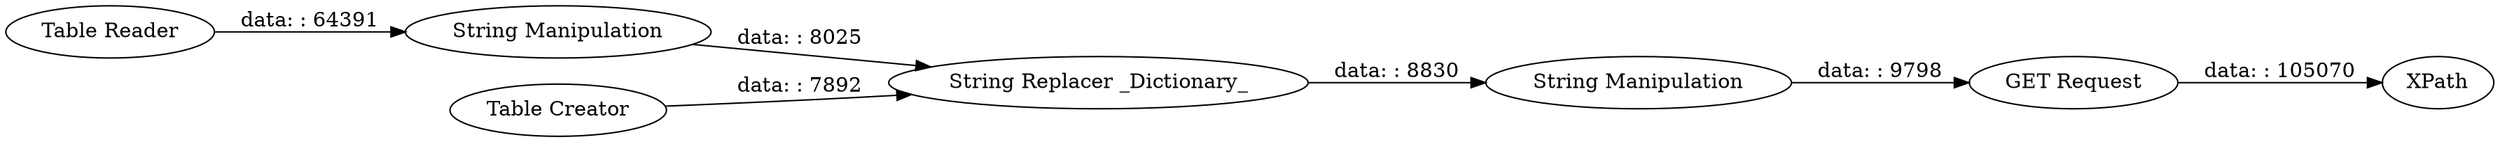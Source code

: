 digraph {
	"7749232649650531405_45" [label=XPath]
	"7749232649650531405_38" [label="GET Request"]
	"7749232649650531405_44" [label="String Manipulation"]
	"7749232649650531405_36" [label="Table Reader"]
	"7749232649650531405_43" [label="String Manipulation"]
	"7749232649650531405_41" [label="Table Creator"]
	"7749232649650531405_42" [label="String Replacer _Dictionary_"]
	"7749232649650531405_42" -> "7749232649650531405_44" [label="data: : 8830"]
	"7749232649650531405_36" -> "7749232649650531405_43" [label="data: : 64391"]
	"7749232649650531405_44" -> "7749232649650531405_38" [label="data: : 9798"]
	"7749232649650531405_38" -> "7749232649650531405_45" [label="data: : 105070"]
	"7749232649650531405_43" -> "7749232649650531405_42" [label="data: : 8025"]
	"7749232649650531405_41" -> "7749232649650531405_42" [label="data: : 7892"]
	rankdir=LR
}
